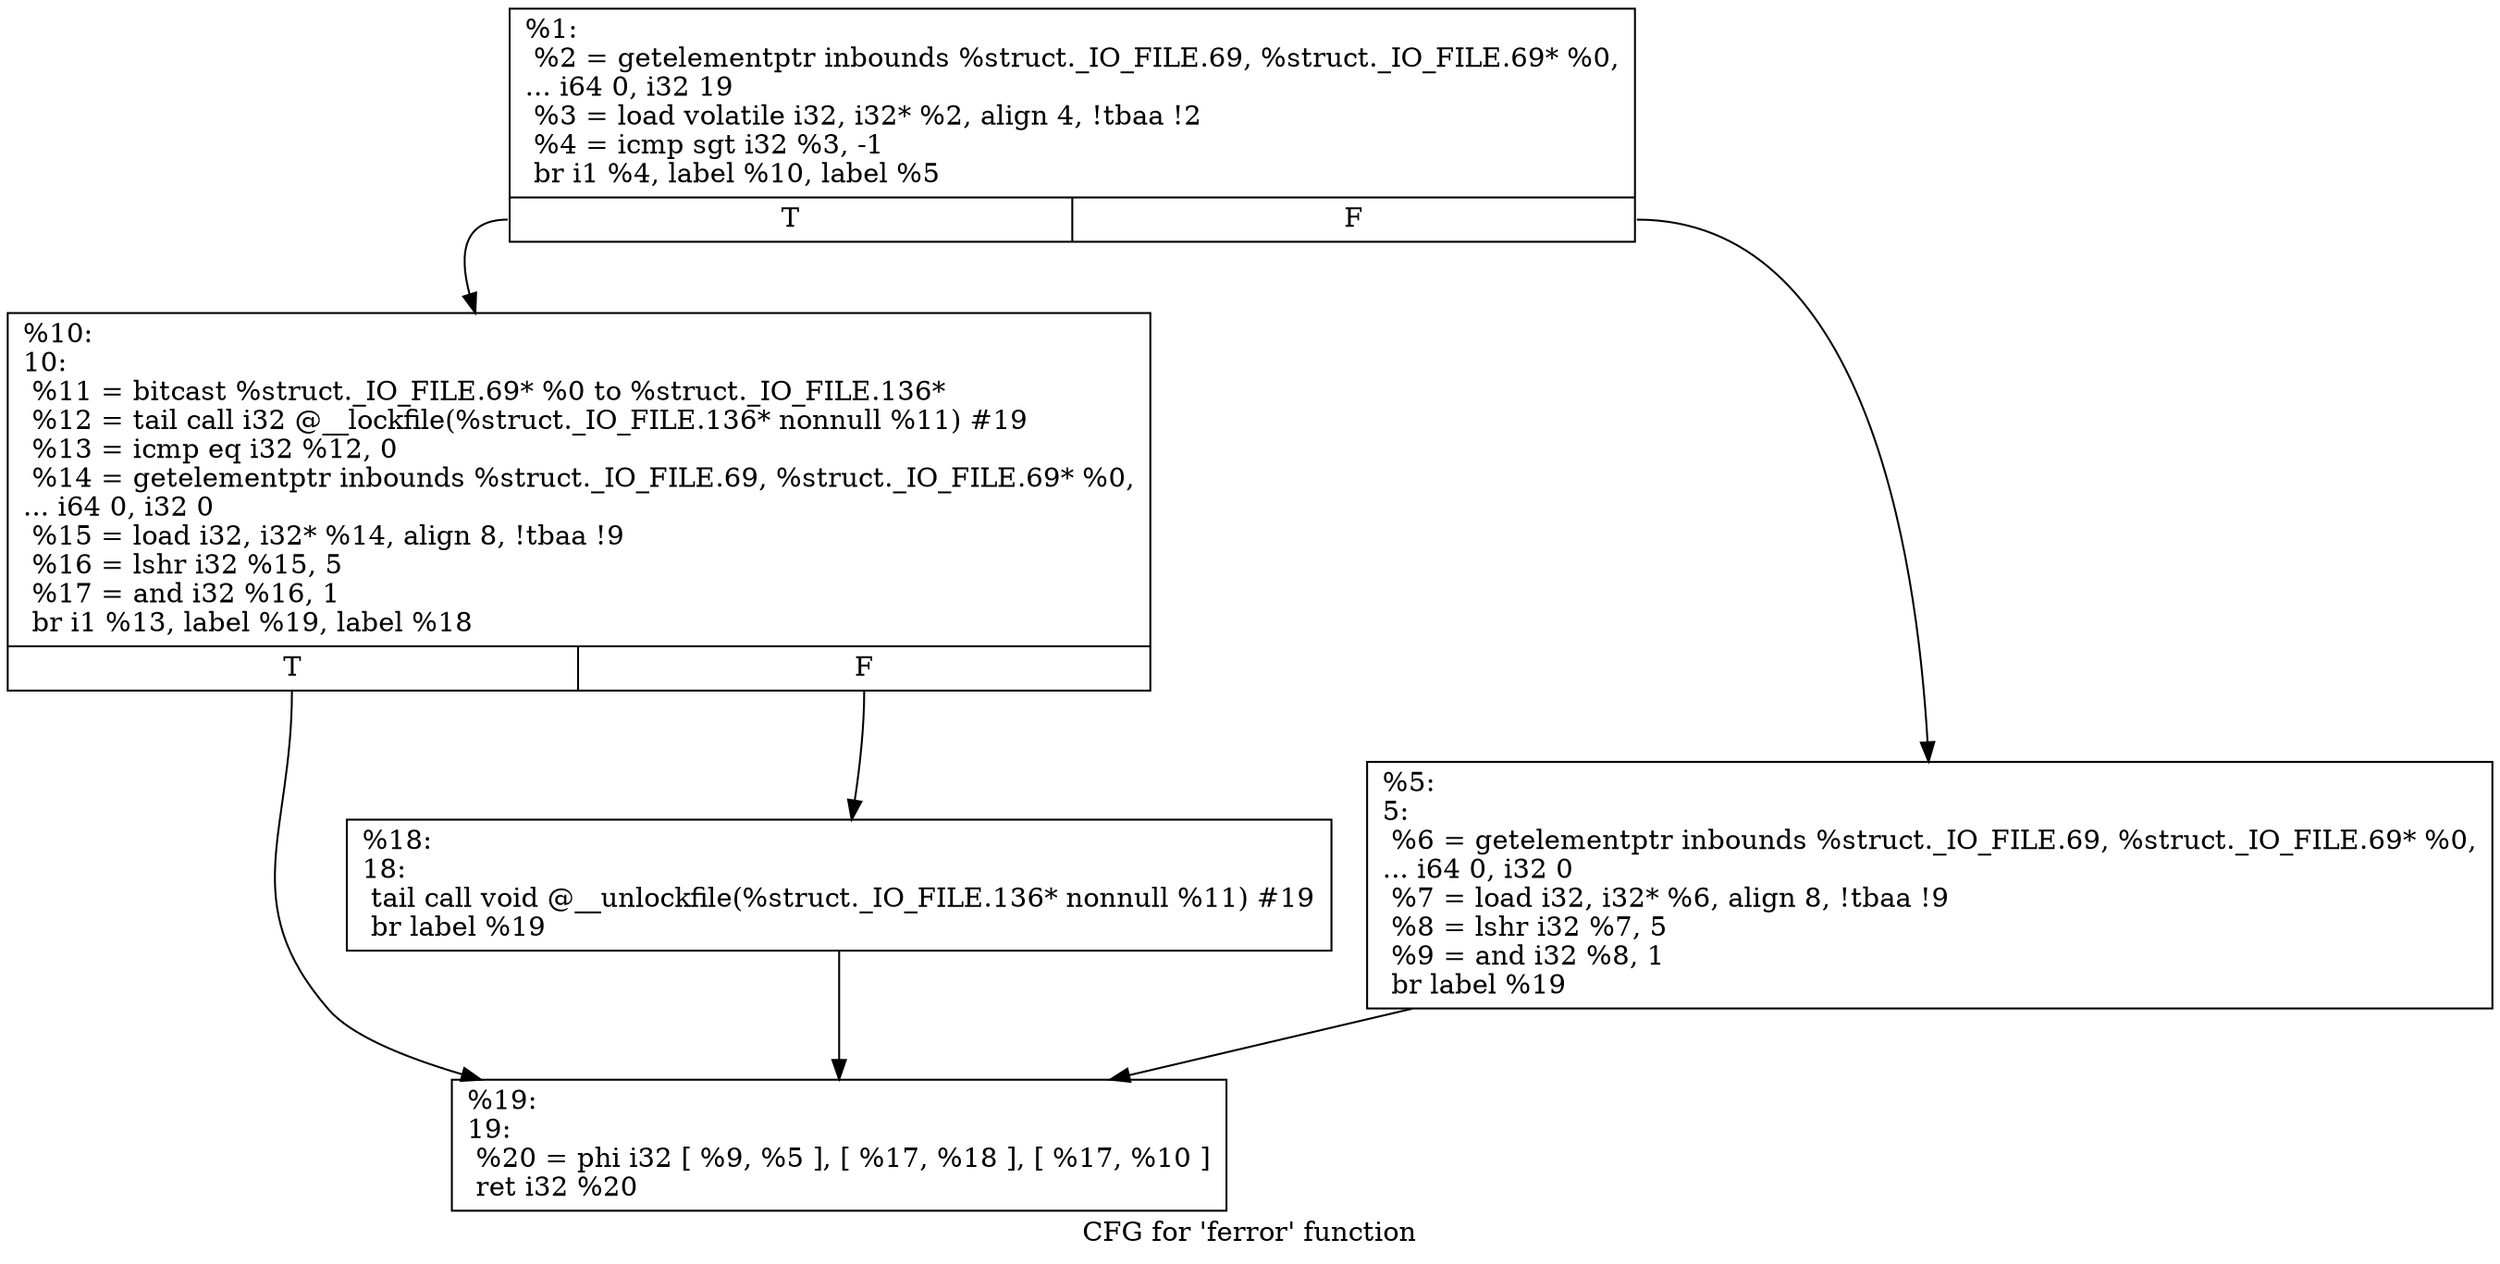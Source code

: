 digraph "CFG for 'ferror' function" {
	label="CFG for 'ferror' function";

	Node0x1f15ec0 [shape=record,label="{%1:\l  %2 = getelementptr inbounds %struct._IO_FILE.69, %struct._IO_FILE.69* %0,\l... i64 0, i32 19\l  %3 = load volatile i32, i32* %2, align 4, !tbaa !2\l  %4 = icmp sgt i32 %3, -1\l  br i1 %4, label %10, label %5\l|{<s0>T|<s1>F}}"];
	Node0x1f15ec0:s0 -> Node0x1f160d0;
	Node0x1f15ec0:s1 -> Node0x1f16080;
	Node0x1f16080 [shape=record,label="{%5:\l5:                                                \l  %6 = getelementptr inbounds %struct._IO_FILE.69, %struct._IO_FILE.69* %0,\l... i64 0, i32 0\l  %7 = load i32, i32* %6, align 8, !tbaa !9\l  %8 = lshr i32 %7, 5\l  %9 = and i32 %8, 1\l  br label %19\l}"];
	Node0x1f16080 -> Node0x1f16170;
	Node0x1f160d0 [shape=record,label="{%10:\l10:                                               \l  %11 = bitcast %struct._IO_FILE.69* %0 to %struct._IO_FILE.136*\l  %12 = tail call i32 @__lockfile(%struct._IO_FILE.136* nonnull %11) #19\l  %13 = icmp eq i32 %12, 0\l  %14 = getelementptr inbounds %struct._IO_FILE.69, %struct._IO_FILE.69* %0,\l... i64 0, i32 0\l  %15 = load i32, i32* %14, align 8, !tbaa !9\l  %16 = lshr i32 %15, 5\l  %17 = and i32 %16, 1\l  br i1 %13, label %19, label %18\l|{<s0>T|<s1>F}}"];
	Node0x1f160d0:s0 -> Node0x1f16170;
	Node0x1f160d0:s1 -> Node0x1f16120;
	Node0x1f16120 [shape=record,label="{%18:\l18:                                               \l  tail call void @__unlockfile(%struct._IO_FILE.136* nonnull %11) #19\l  br label %19\l}"];
	Node0x1f16120 -> Node0x1f16170;
	Node0x1f16170 [shape=record,label="{%19:\l19:                                               \l  %20 = phi i32 [ %9, %5 ], [ %17, %18 ], [ %17, %10 ]\l  ret i32 %20\l}"];
}
